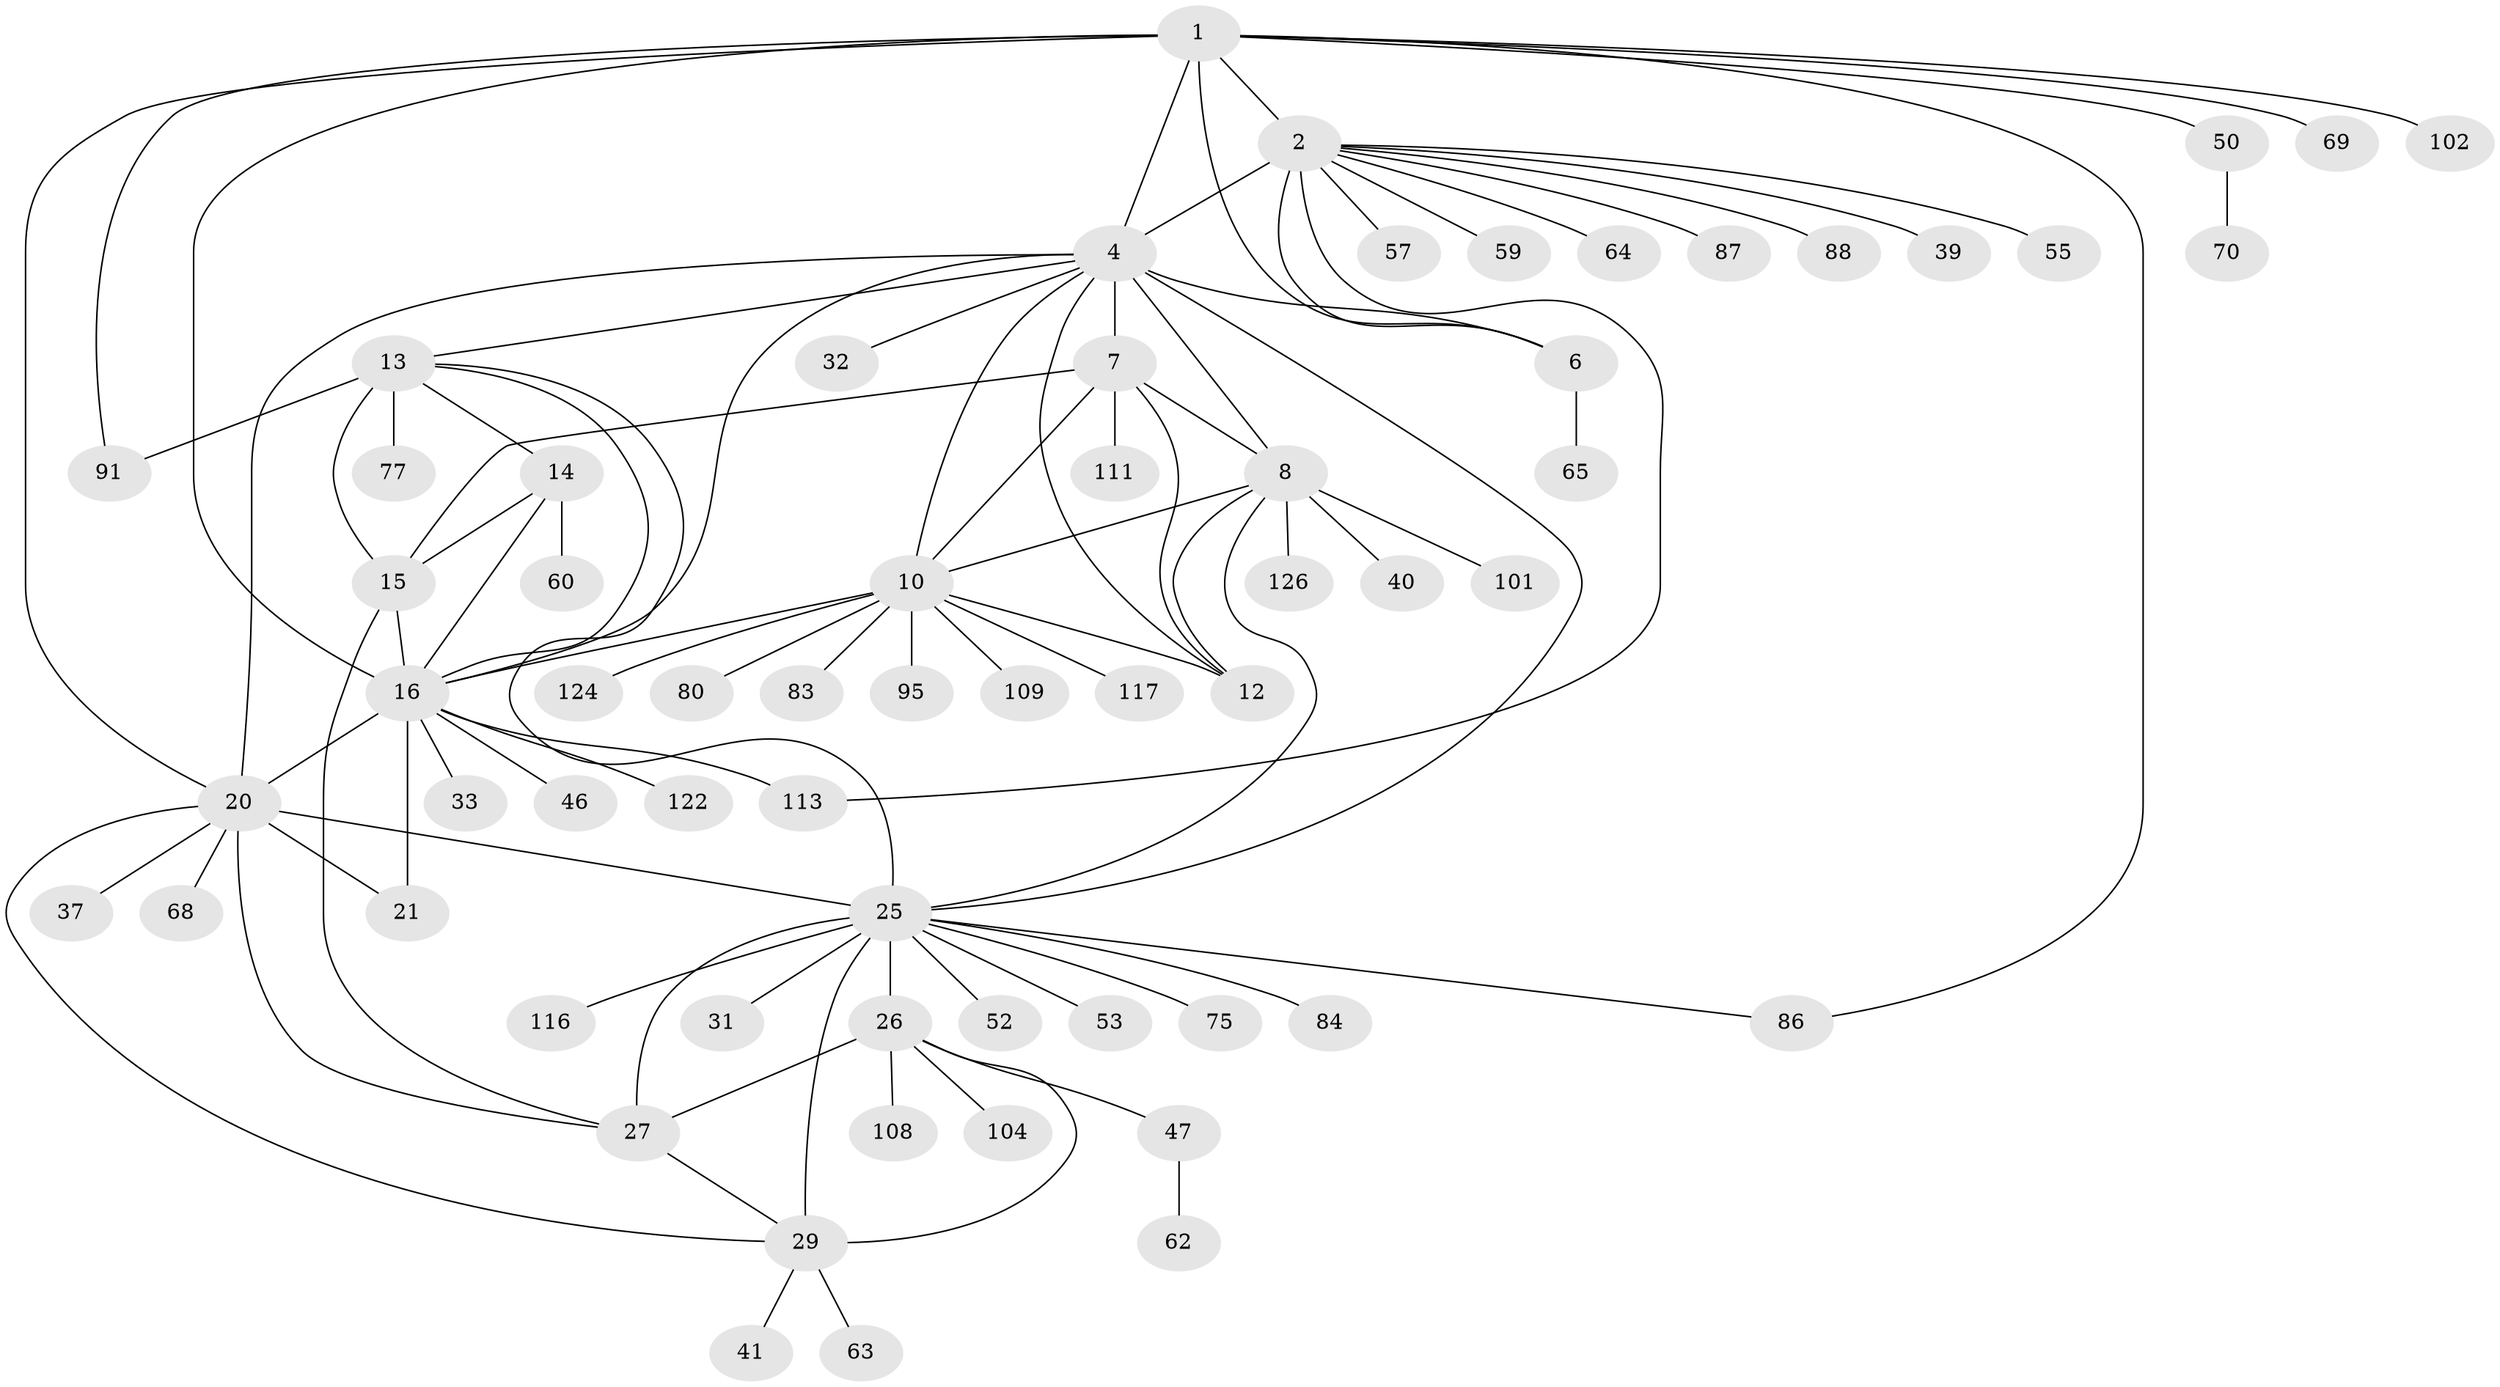 // original degree distribution, {14: 0.015873015873015872, 11: 0.007936507936507936, 7: 0.05555555555555555, 9: 0.03968253968253968, 6: 0.023809523809523808, 10: 0.023809523809523808, 13: 0.015873015873015872, 5: 0.023809523809523808, 12: 0.007936507936507936, 8: 0.023809523809523808, 1: 0.5793650793650794, 2: 0.1349206349206349, 3: 0.03968253968253968, 4: 0.007936507936507936}
// Generated by graph-tools (version 1.1) at 2025/15/03/09/25 04:15:51]
// undirected, 63 vertices, 93 edges
graph export_dot {
graph [start="1"]
  node [color=gray90,style=filled];
  1 [super="+54"];
  2 [super="+3"];
  4 [super="+74+5+106"];
  6;
  7;
  8;
  10 [super="+76"];
  12 [super="+35"];
  13;
  14 [super="+71+89+115+121+114+51"];
  15 [super="+112+18+17"];
  16 [super="+43+44+19"];
  20 [super="+67+23+22+56+24"];
  21;
  25 [super="+30+28+81"];
  26 [super="+73+96+119"];
  27 [super="+92+93+38"];
  29;
  31;
  32;
  33;
  37;
  39;
  40;
  41;
  46;
  47 [super="+72+49"];
  50;
  52;
  53;
  55 [super="+78+97"];
  57;
  59;
  60;
  62;
  63 [super="+66"];
  64;
  65;
  68;
  69;
  70;
  75;
  77;
  80;
  83;
  84;
  86;
  87;
  88;
  91;
  95;
  101;
  102;
  104;
  108;
  109;
  111;
  113;
  116;
  117;
  122;
  124;
  126;
  1 -- 2 [weight=2];
  1 -- 4 [weight=2];
  1 -- 6;
  1 -- 16 [weight=2];
  1 -- 20;
  1 -- 50;
  1 -- 69;
  1 -- 86;
  1 -- 91;
  1 -- 102;
  2 -- 4 [weight=4];
  2 -- 6 [weight=2];
  2 -- 39;
  2 -- 57;
  2 -- 59;
  2 -- 64;
  2 -- 87;
  2 -- 113;
  2 -- 55;
  2 -- 88;
  4 -- 6 [weight=2];
  4 -- 32;
  4 -- 7 [weight=2];
  4 -- 8 [weight=2];
  4 -- 10 [weight=2];
  4 -- 12 [weight=2];
  4 -- 13;
  4 -- 20;
  4 -- 25 [weight=2];
  4 -- 16;
  6 -- 65;
  7 -- 8;
  7 -- 10;
  7 -- 12;
  7 -- 111;
  7 -- 15;
  8 -- 10;
  8 -- 12;
  8 -- 40;
  8 -- 101;
  8 -- 126;
  8 -- 25;
  10 -- 12;
  10 -- 80;
  10 -- 83;
  10 -- 95;
  10 -- 109;
  10 -- 117;
  10 -- 124;
  10 -- 16;
  13 -- 14;
  13 -- 15 [weight=3];
  13 -- 16;
  13 -- 77;
  13 -- 91;
  13 -- 25;
  14 -- 15 [weight=3];
  14 -- 16;
  14 -- 60;
  15 -- 16 [weight=3];
  15 -- 27;
  16 -- 33;
  16 -- 46;
  16 -- 113;
  16 -- 20 [weight=4];
  16 -- 21;
  16 -- 122;
  20 -- 21 [weight=4];
  20 -- 37;
  20 -- 29;
  20 -- 27;
  20 -- 25;
  20 -- 68;
  25 -- 26 [weight=3];
  25 -- 27 [weight=3];
  25 -- 29 [weight=3];
  25 -- 31;
  25 -- 75;
  25 -- 116;
  25 -- 84;
  25 -- 53;
  25 -- 86;
  25 -- 52;
  26 -- 27;
  26 -- 29;
  26 -- 47;
  26 -- 104;
  26 -- 108;
  27 -- 29;
  29 -- 41;
  29 -- 63;
  47 -- 62;
  50 -- 70;
}
